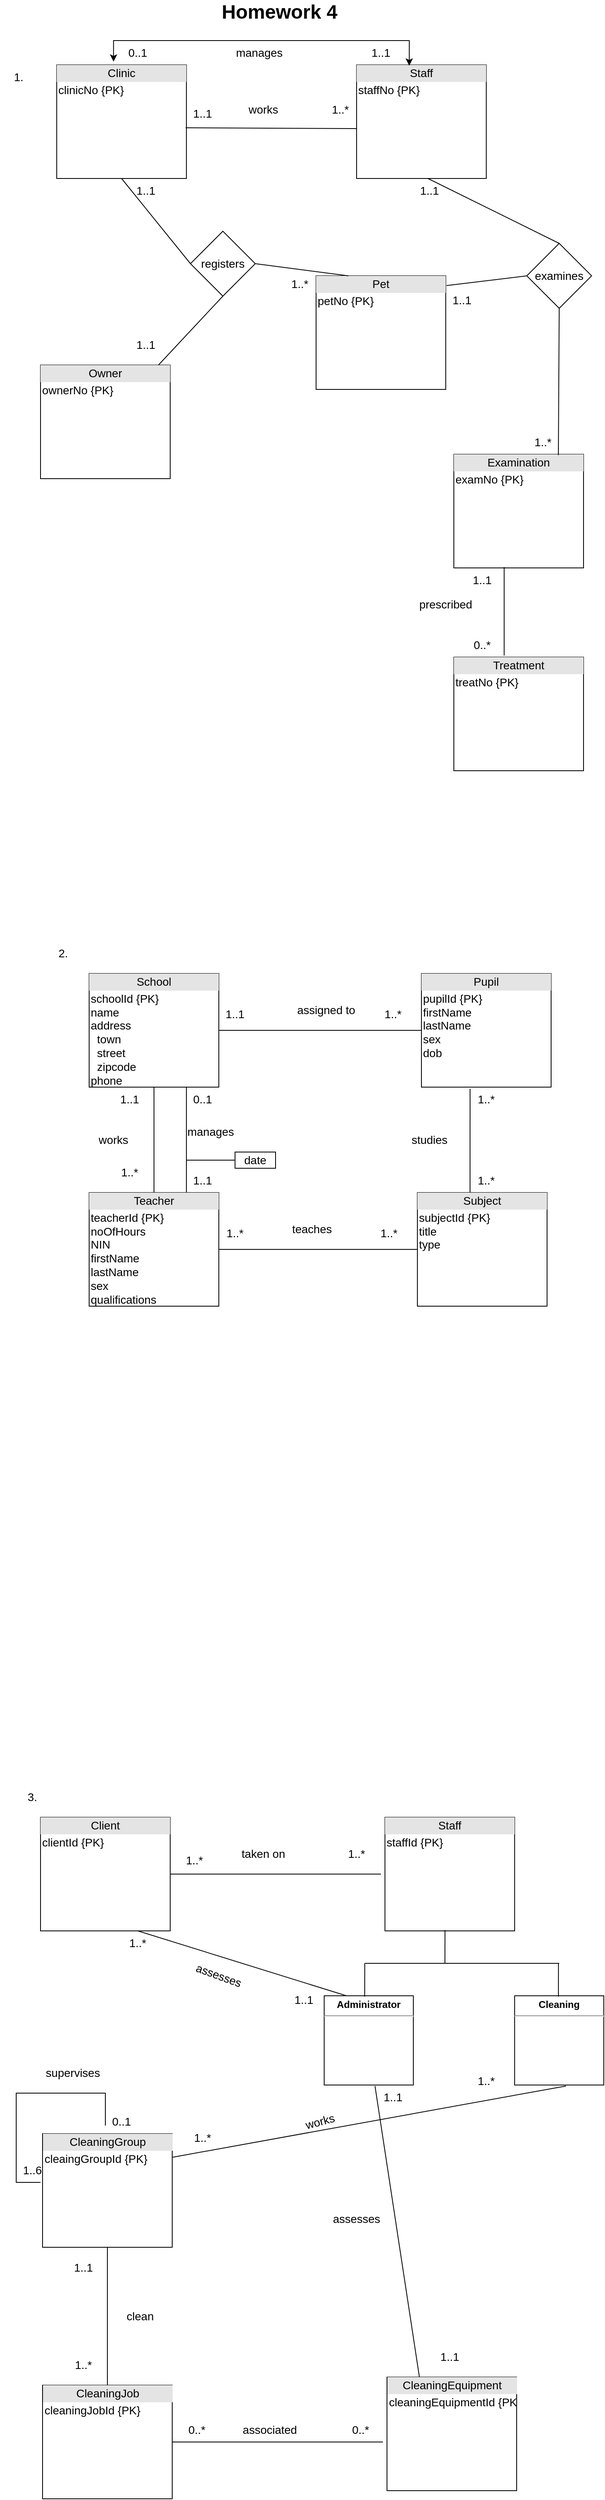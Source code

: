 <mxfile version="20.3.7" type="github">
  <diagram id="n6hOYPqbTRg_huXqoske" name="Page-1">
    <mxGraphModel dx="1080" dy="505" grid="1" gridSize="10" guides="1" tooltips="1" connect="1" arrows="1" fold="1" page="1" pageScale="1" pageWidth="850" pageHeight="1100" math="0" shadow="0">
      <root>
        <mxCell id="0" />
        <mxCell id="1" parent="0" />
        <mxCell id="2x-YNOdJNlLPmu8-nP3Z-1" value="&lt;span style=&quot;font-size: 24px;&quot;&gt;&lt;b&gt;Homework 4&lt;/b&gt;&lt;/span&gt;" style="text;html=1;strokeColor=none;fillColor=none;align=center;verticalAlign=middle;whiteSpace=wrap;rounded=0;" parent="1" vertex="1">
          <mxGeometry x="320" y="40" width="190" height="30" as="geometry" />
        </mxCell>
        <mxCell id="2x-YNOdJNlLPmu8-nP3Z-3" value="&lt;font style=&quot;font-size: 14px;&quot;&gt;1.&amp;nbsp;&lt;/font&gt;" style="text;html=1;strokeColor=none;fillColor=none;align=center;verticalAlign=middle;whiteSpace=wrap;rounded=0;fontSize=12;" parent="1" vertex="1">
          <mxGeometry x="70" y="120" width="50" height="30" as="geometry" />
        </mxCell>
        <mxCell id="2x-YNOdJNlLPmu8-nP3Z-4" value="&lt;div style=&quot;text-align: center; box-sizing: border-box; width: 100%; background: rgb(228, 228, 228); padding: 2px;&quot;&gt;Clinic&lt;/div&gt;&lt;table style=&quot;width:100%;font-size:1em;&quot; cellpadding=&quot;2&quot; cellspacing=&quot;0&quot;&gt;&lt;tbody&gt;&lt;tr&gt;&lt;td&gt;clinicNo {PK}&lt;br&gt;&lt;br&gt;&lt;/td&gt;&lt;td&gt;&lt;/td&gt;&lt;/tr&gt;&lt;/tbody&gt;&lt;/table&gt;" style="verticalAlign=top;align=left;overflow=fill;html=1;fontSize=14;" parent="1" vertex="1">
          <mxGeometry x="140" y="120" width="160" height="140" as="geometry" />
        </mxCell>
        <mxCell id="2x-YNOdJNlLPmu8-nP3Z-5" value="&lt;div style=&quot;text-align: center; box-sizing: border-box; width: 100%; background: rgb(228, 228, 228); padding: 2px;&quot;&gt;Staff&lt;/div&gt;&lt;table style=&quot;width:100%;font-size:1em;&quot; cellpadding=&quot;2&quot; cellspacing=&quot;0&quot;&gt;&lt;tbody&gt;&lt;tr&gt;&lt;td&gt;staffNo {PK}&lt;/td&gt;&lt;td&gt;&lt;/td&gt;&lt;/tr&gt;&lt;tr&gt;&lt;td&gt;&lt;br&gt;&lt;/td&gt;&lt;td&gt;&lt;/td&gt;&lt;/tr&gt;&lt;/tbody&gt;&lt;/table&gt;" style="verticalAlign=top;align=left;overflow=fill;html=1;fontSize=14;" parent="1" vertex="1">
          <mxGeometry x="510" y="120" width="160" height="140" as="geometry" />
        </mxCell>
        <mxCell id="2x-YNOdJNlLPmu8-nP3Z-6" value="" style="endArrow=none;html=1;rounded=0;fontSize=14;exitX=0.994;exitY=0.554;exitDx=0;exitDy=0;exitPerimeter=0;entryX=0;entryY=0.561;entryDx=0;entryDy=0;entryPerimeter=0;" parent="1" source="2x-YNOdJNlLPmu8-nP3Z-4" target="2x-YNOdJNlLPmu8-nP3Z-5" edge="1">
          <mxGeometry width="50" height="50" relative="1" as="geometry">
            <mxPoint x="430" y="260" as="sourcePoint" />
            <mxPoint x="480" y="210" as="targetPoint" />
          </mxGeometry>
        </mxCell>
        <mxCell id="2x-YNOdJNlLPmu8-nP3Z-7" value="1..*" style="text;html=1;strokeColor=none;fillColor=none;align=center;verticalAlign=middle;whiteSpace=wrap;rounded=0;fontSize=14;" parent="1" vertex="1">
          <mxGeometry x="460" y="160" width="60" height="30" as="geometry" />
        </mxCell>
        <mxCell id="2x-YNOdJNlLPmu8-nP3Z-8" value="works" style="text;html=1;strokeColor=none;fillColor=none;align=center;verticalAlign=middle;whiteSpace=wrap;rounded=0;fontSize=14;" parent="1" vertex="1">
          <mxGeometry x="365" y="160" width="60" height="30" as="geometry" />
        </mxCell>
        <mxCell id="2x-YNOdJNlLPmu8-nP3Z-9" value="" style="shape=image;html=1;verticalAlign=top;verticalLabelPosition=bottom;labelBackgroundColor=#ffffff;imageAspect=0;aspect=fixed;image=https://cdn4.iconfinder.com/data/icons/essential-app-2/16/play-music-triangle-media-128.png;fontSize=14;" parent="1" vertex="1">
          <mxGeometry x="415" y="165" width="20" height="20" as="geometry" />
        </mxCell>
        <mxCell id="2x-YNOdJNlLPmu8-nP3Z-10" value="1..1" style="text;html=1;strokeColor=none;fillColor=none;align=center;verticalAlign=middle;whiteSpace=wrap;rounded=0;fontSize=14;" parent="1" vertex="1">
          <mxGeometry x="290" y="165" width="60" height="30" as="geometry" />
        </mxCell>
        <mxCell id="2x-YNOdJNlLPmu8-nP3Z-11" value="&lt;div style=&quot;text-align: center; box-sizing: border-box; width: 100%; background: rgb(228, 228, 228); padding: 2px;&quot;&gt;Owner&lt;/div&gt;&lt;table style=&quot;width:100%;font-size:1em;&quot; cellpadding=&quot;2&quot; cellspacing=&quot;0&quot;&gt;&lt;tbody&gt;&lt;tr&gt;&lt;td&gt;ownerNo {PK}&lt;br&gt;&lt;br&gt;&lt;/td&gt;&lt;td&gt;&lt;/td&gt;&lt;/tr&gt;&lt;/tbody&gt;&lt;/table&gt;" style="verticalAlign=top;align=left;overflow=fill;html=1;fontSize=14;" parent="1" vertex="1">
          <mxGeometry x="120" y="490" width="160" height="140" as="geometry" />
        </mxCell>
        <mxCell id="2x-YNOdJNlLPmu8-nP3Z-12" value="" style="endArrow=none;html=1;rounded=0;fontSize=14;exitX=0;exitY=0.5;exitDx=0;exitDy=0;entryX=0.5;entryY=1;entryDx=0;entryDy=0;" parent="1" source="UZ8KRonEaBF6RXoaCSWt-2" target="2x-YNOdJNlLPmu8-nP3Z-4" edge="1">
          <mxGeometry width="50" height="50" relative="1" as="geometry">
            <mxPoint x="430" y="370" as="sourcePoint" />
            <mxPoint x="480" y="320" as="targetPoint" />
          </mxGeometry>
        </mxCell>
        <mxCell id="2x-YNOdJNlLPmu8-nP3Z-13" value="&lt;div style=&quot;text-align: center; box-sizing: border-box; width: 100%; background: rgb(228, 228, 228); padding: 2px;&quot;&gt;Pet&lt;/div&gt;&lt;table style=&quot;width:100%;font-size:1em;&quot; cellpadding=&quot;2&quot; cellspacing=&quot;0&quot;&gt;&lt;tbody&gt;&lt;tr&gt;&lt;td&gt;petNo {PK}&lt;br&gt;&lt;br&gt;&lt;/td&gt;&lt;td&gt;&lt;/td&gt;&lt;/tr&gt;&lt;/tbody&gt;&lt;/table&gt;" style="verticalAlign=top;align=left;overflow=fill;html=1;fontSize=14;" parent="1" vertex="1">
          <mxGeometry x="460" y="380" width="160" height="140" as="geometry" />
        </mxCell>
        <mxCell id="2x-YNOdJNlLPmu8-nP3Z-14" value="" style="endArrow=none;html=1;rounded=0;fontSize=14;exitX=0.5;exitY=1;exitDx=0;exitDy=0;" parent="1" target="2x-YNOdJNlLPmu8-nP3Z-11" edge="1" source="UZ8KRonEaBF6RXoaCSWt-2">
          <mxGeometry width="50" height="50" relative="1" as="geometry">
            <mxPoint x="460" y="450" as="sourcePoint" />
            <mxPoint x="480" y="550" as="targetPoint" />
          </mxGeometry>
        </mxCell>
        <mxCell id="2x-YNOdJNlLPmu8-nP3Z-15" value="1..*" style="text;html=1;strokeColor=none;fillColor=none;align=center;verticalAlign=middle;whiteSpace=wrap;rounded=0;fontSize=14;" parent="1" vertex="1">
          <mxGeometry x="410" y="375" width="60" height="30" as="geometry" />
        </mxCell>
        <mxCell id="2x-YNOdJNlLPmu8-nP3Z-21" value="" style="endArrow=classic;startArrow=classic;html=1;rounded=0;fontSize=14;edgeStyle=orthogonalEdgeStyle;entryX=0.406;entryY=0.007;entryDx=0;entryDy=0;entryPerimeter=0;exitX=0.438;exitY=-0.029;exitDx=0;exitDy=0;exitPerimeter=0;" parent="1" source="2x-YNOdJNlLPmu8-nP3Z-4" target="2x-YNOdJNlLPmu8-nP3Z-5" edge="1">
          <mxGeometry width="50" height="50" relative="1" as="geometry">
            <mxPoint x="210" y="110" as="sourcePoint" />
            <mxPoint x="560" y="80" as="targetPoint" />
            <Array as="points">
              <mxPoint x="210" y="90" />
              <mxPoint x="575" y="90" />
            </Array>
          </mxGeometry>
        </mxCell>
        <mxCell id="2x-YNOdJNlLPmu8-nP3Z-23" value="manages" style="text;html=1;strokeColor=none;fillColor=none;align=center;verticalAlign=middle;whiteSpace=wrap;rounded=0;fontSize=14;" parent="1" vertex="1">
          <mxGeometry x="360" y="90" width="60" height="30" as="geometry" />
        </mxCell>
        <mxCell id="2x-YNOdJNlLPmu8-nP3Z-24" value="0..1" style="text;html=1;strokeColor=none;fillColor=none;align=center;verticalAlign=middle;whiteSpace=wrap;rounded=0;fontSize=14;" parent="1" vertex="1">
          <mxGeometry x="210" y="90" width="60" height="30" as="geometry" />
        </mxCell>
        <mxCell id="2x-YNOdJNlLPmu8-nP3Z-25" value="1..1" style="text;html=1;strokeColor=none;fillColor=none;align=center;verticalAlign=middle;whiteSpace=wrap;rounded=0;fontSize=14;" parent="1" vertex="1">
          <mxGeometry x="510" y="90" width="60" height="30" as="geometry" />
        </mxCell>
        <mxCell id="2x-YNOdJNlLPmu8-nP3Z-28" value="1..1" style="text;html=1;strokeColor=none;fillColor=none;align=center;verticalAlign=middle;whiteSpace=wrap;rounded=0;fontSize=14;" parent="1" vertex="1">
          <mxGeometry x="220" y="260" width="60" height="30" as="geometry" />
        </mxCell>
        <mxCell id="2x-YNOdJNlLPmu8-nP3Z-30" value="" style="endArrow=none;html=1;rounded=0;fontSize=14;exitX=0.25;exitY=0;exitDx=0;exitDy=0;entryX=1;entryY=0.5;entryDx=0;entryDy=0;" parent="1" source="2x-YNOdJNlLPmu8-nP3Z-13" target="UZ8KRonEaBF6RXoaCSWt-2" edge="1">
          <mxGeometry width="50" height="50" relative="1" as="geometry">
            <mxPoint x="490" y="370" as="sourcePoint" />
            <mxPoint x="490" y="300" as="targetPoint" />
          </mxGeometry>
        </mxCell>
        <mxCell id="2x-YNOdJNlLPmu8-nP3Z-32" value="1..1" style="text;html=1;strokeColor=none;fillColor=none;align=center;verticalAlign=middle;whiteSpace=wrap;rounded=0;fontSize=14;rotation=0;" parent="1" vertex="1">
          <mxGeometry x="220" y="450" width="60" height="30" as="geometry" />
        </mxCell>
        <mxCell id="2x-YNOdJNlLPmu8-nP3Z-34" value="&lt;div style=&quot;text-align: center; box-sizing: border-box; width: 100%; background: rgb(228, 228, 228); padding: 2px;&quot;&gt;Examination&lt;/div&gt;&lt;table style=&quot;width:100%;font-size:1em;&quot; cellpadding=&quot;2&quot; cellspacing=&quot;0&quot;&gt;&lt;tbody&gt;&lt;tr&gt;&lt;td&gt;examNo {PK}&lt;br&gt;&lt;br&gt;&lt;/td&gt;&lt;td&gt;&lt;/td&gt;&lt;/tr&gt;&lt;/tbody&gt;&lt;/table&gt;" style="verticalAlign=top;align=left;overflow=fill;html=1;fontSize=14;" parent="1" vertex="1">
          <mxGeometry x="630" y="600" width="160" height="140" as="geometry" />
        </mxCell>
        <mxCell id="2x-YNOdJNlLPmu8-nP3Z-35" value="" style="endArrow=none;html=1;rounded=0;fontSize=14;entryX=0.5;entryY=1;entryDx=0;entryDy=0;exitX=0.806;exitY=0.007;exitDx=0;exitDy=0;exitPerimeter=0;" parent="1" target="UZ8KRonEaBF6RXoaCSWt-4" edge="1" source="2x-YNOdJNlLPmu8-nP3Z-34">
          <mxGeometry width="50" height="50" relative="1" as="geometry">
            <mxPoint x="518" y="620" as="sourcePoint" />
            <mxPoint x="490" y="500" as="targetPoint" />
          </mxGeometry>
        </mxCell>
        <mxCell id="2x-YNOdJNlLPmu8-nP3Z-38" value="1..*" style="text;html=1;strokeColor=none;fillColor=none;align=center;verticalAlign=middle;whiteSpace=wrap;rounded=0;fontSize=14;" parent="1" vertex="1">
          <mxGeometry x="710" y="570" width="60" height="30" as="geometry" />
        </mxCell>
        <mxCell id="2x-YNOdJNlLPmu8-nP3Z-39" value="1..1" style="text;html=1;strokeColor=none;fillColor=none;align=center;verticalAlign=middle;whiteSpace=wrap;rounded=0;fontSize=14;" parent="1" vertex="1">
          <mxGeometry x="610" y="395" width="60" height="30" as="geometry" />
        </mxCell>
        <mxCell id="2x-YNOdJNlLPmu8-nP3Z-44" value="1..1" style="text;html=1;strokeColor=none;fillColor=none;align=center;verticalAlign=middle;whiteSpace=wrap;rounded=0;fontSize=14;" parent="1" vertex="1">
          <mxGeometry x="570" y="260" width="60" height="30" as="geometry" />
        </mxCell>
        <mxCell id="2x-YNOdJNlLPmu8-nP3Z-45" value="&lt;div style=&quot;text-align: center; box-sizing: border-box; width: 100%; background: rgb(228, 228, 228); padding: 2px;&quot;&gt;Treatment&lt;/div&gt;&lt;table style=&quot;width:100%;font-size:1em;&quot; cellpadding=&quot;2&quot; cellspacing=&quot;0&quot;&gt;&lt;tbody&gt;&lt;tr&gt;&lt;td&gt;treatNo {PK}&lt;br&gt;&lt;br&gt;&lt;/td&gt;&lt;td&gt;&lt;/td&gt;&lt;/tr&gt;&lt;/tbody&gt;&lt;/table&gt;" style="verticalAlign=top;align=left;overflow=fill;html=1;fontSize=14;" parent="1" vertex="1">
          <mxGeometry x="630" y="850" width="160" height="140" as="geometry" />
        </mxCell>
        <mxCell id="2x-YNOdJNlLPmu8-nP3Z-46" value="" style="endArrow=none;html=1;rounded=0;fontSize=14;entryX=0.388;entryY=0.993;entryDx=0;entryDy=0;entryPerimeter=0;exitX=0.388;exitY=-0.014;exitDx=0;exitDy=0;exitPerimeter=0;" parent="1" source="2x-YNOdJNlLPmu8-nP3Z-45" target="2x-YNOdJNlLPmu8-nP3Z-34" edge="1">
          <mxGeometry width="50" height="50" relative="1" as="geometry">
            <mxPoint x="522" y="840" as="sourcePoint" />
            <mxPoint x="490" y="790" as="targetPoint" />
          </mxGeometry>
        </mxCell>
        <mxCell id="2x-YNOdJNlLPmu8-nP3Z-47" value="prescribed" style="text;html=1;strokeColor=none;fillColor=none;align=center;verticalAlign=middle;whiteSpace=wrap;rounded=0;fontSize=14;" parent="1" vertex="1">
          <mxGeometry x="590" y="770" width="60" height="30" as="geometry" />
        </mxCell>
        <mxCell id="2x-YNOdJNlLPmu8-nP3Z-48" value="" style="shape=image;html=1;verticalAlign=top;verticalLabelPosition=bottom;labelBackgroundColor=#ffffff;imageAspect=0;aspect=fixed;image=https://cdn1.iconfinder.com/data/icons/ionicons-fill-vol-2/512/triangle-128.png;fontSize=14;rotation=-180;" parent="1" vertex="1">
          <mxGeometry x="610" y="800" width="20" height="20" as="geometry" />
        </mxCell>
        <mxCell id="2x-YNOdJNlLPmu8-nP3Z-49" value="0..*" style="text;html=1;strokeColor=none;fillColor=none;align=center;verticalAlign=middle;whiteSpace=wrap;rounded=0;fontSize=14;" parent="1" vertex="1">
          <mxGeometry x="635" y="820" width="60" height="30" as="geometry" />
        </mxCell>
        <mxCell id="2x-YNOdJNlLPmu8-nP3Z-50" value="1..1" style="text;html=1;strokeColor=none;fillColor=none;align=center;verticalAlign=middle;whiteSpace=wrap;rounded=0;fontSize=14;" parent="1" vertex="1">
          <mxGeometry x="635" y="740" width="60" height="30" as="geometry" />
        </mxCell>
        <mxCell id="2x-YNOdJNlLPmu8-nP3Z-51" value="2.&amp;nbsp;" style="text;html=1;strokeColor=none;fillColor=none;align=center;verticalAlign=middle;whiteSpace=wrap;rounded=0;fontSize=14;" parent="1" vertex="1">
          <mxGeometry x="120" y="1200" width="60" height="30" as="geometry" />
        </mxCell>
        <mxCell id="2x-YNOdJNlLPmu8-nP3Z-52" value="&lt;div style=&quot;text-align: center; box-sizing: border-box; width: 100%; background: rgb(228, 228, 228); padding: 2px;&quot;&gt;School&lt;/div&gt;&lt;table style=&quot;width:100%;font-size:1em;&quot; cellpadding=&quot;2&quot; cellspacing=&quot;0&quot;&gt;&lt;tbody&gt;&lt;tr&gt;&lt;td&gt;schoolId {PK}&lt;br&gt;name&lt;br&gt;address&lt;br&gt;&lt;span style=&quot;white-space: pre;&quot;&gt; &lt;span style=&quot;white-space: pre;&quot;&gt;	&lt;/span&gt;&lt;/span&gt;town&lt;br&gt;&lt;span style=&quot;white-space: pre;&quot;&gt; &lt;span style=&quot;white-space: pre;&quot;&gt;	&lt;/span&gt;&lt;/span&gt;street&lt;br&gt;&lt;span style=&quot;white-space: pre;&quot;&gt; &lt;span style=&quot;white-space: pre;&quot;&gt;	&lt;/span&gt;&lt;/span&gt;zipcode&lt;br&gt;phone&lt;br&gt;&lt;br&gt;&lt;/td&gt;&lt;td&gt;&lt;/td&gt;&lt;/tr&gt;&lt;/tbody&gt;&lt;/table&gt;" style="verticalAlign=top;align=left;overflow=fill;html=1;fontSize=14;" parent="1" vertex="1">
          <mxGeometry x="180" y="1240" width="160" height="140" as="geometry" />
        </mxCell>
        <mxCell id="2x-YNOdJNlLPmu8-nP3Z-53" value="&lt;div style=&quot;text-align: center; box-sizing: border-box; width: 100%; background: rgb(228, 228, 228); padding: 2px;&quot;&gt;Pupil&lt;/div&gt;&lt;table style=&quot;width:100%;font-size:1em;&quot; cellpadding=&quot;2&quot; cellspacing=&quot;0&quot;&gt;&lt;tbody&gt;&lt;tr&gt;&lt;td&gt;pupilId {PK}&lt;br&gt;firstName&lt;br&gt;lastName&lt;br&gt;sex&lt;br&gt;dob&lt;br&gt;&lt;br&gt;&lt;/td&gt;&lt;td&gt;&lt;/td&gt;&lt;/tr&gt;&lt;/tbody&gt;&lt;/table&gt;" style="verticalAlign=top;align=left;overflow=fill;html=1;fontSize=14;" parent="1" vertex="1">
          <mxGeometry x="590" y="1240" width="160" height="140" as="geometry" />
        </mxCell>
        <mxCell id="2x-YNOdJNlLPmu8-nP3Z-54" value="" style="endArrow=none;html=1;rounded=0;fontSize=14;exitX=1;exitY=0.5;exitDx=0;exitDy=0;entryX=0;entryY=0.5;entryDx=0;entryDy=0;" parent="1" source="2x-YNOdJNlLPmu8-nP3Z-52" target="2x-YNOdJNlLPmu8-nP3Z-53" edge="1">
          <mxGeometry width="50" height="50" relative="1" as="geometry">
            <mxPoint x="480" y="1300" as="sourcePoint" />
            <mxPoint x="530" y="1250" as="targetPoint" />
          </mxGeometry>
        </mxCell>
        <mxCell id="2x-YNOdJNlLPmu8-nP3Z-55" value="assigned to" style="text;html=1;strokeColor=none;fillColor=none;align=center;verticalAlign=middle;whiteSpace=wrap;rounded=0;fontSize=14;" parent="1" vertex="1">
          <mxGeometry x="435" y="1270" width="75" height="30" as="geometry" />
        </mxCell>
        <mxCell id="2x-YNOdJNlLPmu8-nP3Z-56" value="" style="shape=image;html=1;verticalAlign=top;verticalLabelPosition=bottom;labelBackgroundColor=#ffffff;imageAspect=0;aspect=fixed;image=https://cdn1.iconfinder.com/data/icons/ionicons-fill-vol-2/512/triangle-128.png;fontSize=14;rotation=-90;" parent="1" vertex="1">
          <mxGeometry x="415" y="1275" width="20" height="20" as="geometry" />
        </mxCell>
        <mxCell id="2x-YNOdJNlLPmu8-nP3Z-57" value="1..1" style="text;html=1;strokeColor=none;fillColor=none;align=center;verticalAlign=middle;whiteSpace=wrap;rounded=0;fontSize=14;" parent="1" vertex="1">
          <mxGeometry x="330" y="1275" width="60" height="30" as="geometry" />
        </mxCell>
        <mxCell id="2x-YNOdJNlLPmu8-nP3Z-58" value="1..*" style="text;html=1;strokeColor=none;fillColor=none;align=center;verticalAlign=middle;whiteSpace=wrap;rounded=0;fontSize=14;" parent="1" vertex="1">
          <mxGeometry x="525" y="1275" width="60" height="30" as="geometry" />
        </mxCell>
        <mxCell id="2x-YNOdJNlLPmu8-nP3Z-59" value="&lt;div style=&quot;text-align: center; box-sizing: border-box; width: 100%; background: rgb(228, 228, 228); padding: 2px;&quot;&gt;Teacher&lt;/div&gt;&lt;table style=&quot;width:100%;font-size:1em;&quot; cellpadding=&quot;2&quot; cellspacing=&quot;0&quot;&gt;&lt;tbody&gt;&lt;tr&gt;&lt;td&gt;teacherId {PK}&lt;br&gt;noOfHours&lt;br&gt;NIN&lt;br&gt;firstName&lt;br&gt;lastName&lt;br&gt;sex&lt;br&gt;qualifications&lt;/td&gt;&lt;td&gt;&lt;/td&gt;&lt;/tr&gt;&lt;/tbody&gt;&lt;/table&gt;" style="verticalAlign=top;align=left;overflow=fill;html=1;fontSize=14;" parent="1" vertex="1">
          <mxGeometry x="180" y="1510" width="160" height="140" as="geometry" />
        </mxCell>
        <mxCell id="2x-YNOdJNlLPmu8-nP3Z-60" value="" style="endArrow=none;html=1;rounded=0;fontSize=14;exitX=0.5;exitY=0;exitDx=0;exitDy=0;entryX=0.5;entryY=1;entryDx=0;entryDy=0;" parent="1" source="2x-YNOdJNlLPmu8-nP3Z-59" target="2x-YNOdJNlLPmu8-nP3Z-52" edge="1">
          <mxGeometry width="50" height="50" relative="1" as="geometry">
            <mxPoint x="480" y="1520" as="sourcePoint" />
            <mxPoint x="530" y="1470" as="targetPoint" />
          </mxGeometry>
        </mxCell>
        <mxCell id="2x-YNOdJNlLPmu8-nP3Z-61" value="works" style="text;html=1;strokeColor=none;fillColor=none;align=center;verticalAlign=middle;whiteSpace=wrap;rounded=0;fontSize=14;" parent="1" vertex="1">
          <mxGeometry x="180" y="1430" width="60" height="30" as="geometry" />
        </mxCell>
        <mxCell id="2x-YNOdJNlLPmu8-nP3Z-62" value="" style="shape=image;html=1;verticalAlign=top;verticalLabelPosition=bottom;labelBackgroundColor=#ffffff;imageAspect=0;aspect=fixed;image=https://cdn1.iconfinder.com/data/icons/ionicons-fill-vol-2/512/triangle-128.png;fontSize=14;rotation=0;" parent="1" vertex="1">
          <mxGeometry x="200" y="1420" width="20" height="20" as="geometry" />
        </mxCell>
        <mxCell id="2x-YNOdJNlLPmu8-nP3Z-63" value="1..1" style="text;html=1;strokeColor=none;fillColor=none;align=center;verticalAlign=middle;whiteSpace=wrap;rounded=0;fontSize=14;" parent="1" vertex="1">
          <mxGeometry x="200" y="1380" width="60" height="30" as="geometry" />
        </mxCell>
        <mxCell id="2x-YNOdJNlLPmu8-nP3Z-64" value="&lt;div style=&quot;text-align: center; box-sizing: border-box; width: 100%; background: rgb(228, 228, 228); padding: 2px;&quot;&gt;Subject&lt;/div&gt;&lt;table style=&quot;width:100%;font-size:1em;&quot; cellpadding=&quot;2&quot; cellspacing=&quot;0&quot;&gt;&lt;tbody&gt;&lt;tr&gt;&lt;td&gt;subjectId {PK}&lt;br&gt;title&lt;br&gt;type&lt;/td&gt;&lt;td&gt;&lt;/td&gt;&lt;/tr&gt;&lt;/tbody&gt;&lt;/table&gt;" style="verticalAlign=top;align=left;overflow=fill;html=1;fontSize=14;" parent="1" vertex="1">
          <mxGeometry x="585" y="1510" width="160" height="140" as="geometry" />
        </mxCell>
        <mxCell id="2x-YNOdJNlLPmu8-nP3Z-65" value="" style="endArrow=none;html=1;rounded=0;fontSize=14;exitX=1;exitY=0.5;exitDx=0;exitDy=0;entryX=0;entryY=0.5;entryDx=0;entryDy=0;" parent="1" source="2x-YNOdJNlLPmu8-nP3Z-59" target="2x-YNOdJNlLPmu8-nP3Z-64" edge="1">
          <mxGeometry width="50" height="50" relative="1" as="geometry">
            <mxPoint x="480" y="1540" as="sourcePoint" />
            <mxPoint x="530" y="1490" as="targetPoint" />
          </mxGeometry>
        </mxCell>
        <mxCell id="2x-YNOdJNlLPmu8-nP3Z-66" value="teaches" style="text;html=1;strokeColor=none;fillColor=none;align=center;verticalAlign=middle;whiteSpace=wrap;rounded=0;fontSize=14;" parent="1" vertex="1">
          <mxGeometry x="425" y="1540" width="60" height="30" as="geometry" />
        </mxCell>
        <mxCell id="2x-YNOdJNlLPmu8-nP3Z-67" value="" style="shape=image;html=1;verticalAlign=top;verticalLabelPosition=bottom;labelBackgroundColor=#ffffff;imageAspect=0;aspect=fixed;image=https://cdn1.iconfinder.com/data/icons/ionicons-fill-vol-2/512/triangle-128.png;fontSize=14;rotation=90;" parent="1" vertex="1">
          <mxGeometry x="485" y="1545" width="20" height="20" as="geometry" />
        </mxCell>
        <mxCell id="2x-YNOdJNlLPmu8-nP3Z-68" value="1..*" style="text;html=1;strokeColor=none;fillColor=none;align=center;verticalAlign=middle;whiteSpace=wrap;rounded=0;fontSize=14;" parent="1" vertex="1">
          <mxGeometry x="520" y="1545" width="60" height="30" as="geometry" />
        </mxCell>
        <mxCell id="2x-YNOdJNlLPmu8-nP3Z-69" value="1..*" style="text;html=1;strokeColor=none;fillColor=none;align=center;verticalAlign=middle;whiteSpace=wrap;rounded=0;fontSize=14;" parent="1" vertex="1">
          <mxGeometry x="330" y="1545" width="60" height="30" as="geometry" />
        </mxCell>
        <mxCell id="2x-YNOdJNlLPmu8-nP3Z-70" value="" style="endArrow=none;html=1;rounded=0;fontSize=14;entryX=0.375;entryY=1.014;entryDx=0;entryDy=0;entryPerimeter=0;exitX=0.406;exitY=0;exitDx=0;exitDy=0;exitPerimeter=0;" parent="1" source="2x-YNOdJNlLPmu8-nP3Z-64" target="2x-YNOdJNlLPmu8-nP3Z-53" edge="1">
          <mxGeometry width="50" height="50" relative="1" as="geometry">
            <mxPoint x="480" y="1510" as="sourcePoint" />
            <mxPoint x="530" y="1460" as="targetPoint" />
          </mxGeometry>
        </mxCell>
        <mxCell id="2x-YNOdJNlLPmu8-nP3Z-71" value="studies" style="text;html=1;strokeColor=none;fillColor=none;align=center;verticalAlign=middle;whiteSpace=wrap;rounded=0;fontSize=14;" parent="1" vertex="1">
          <mxGeometry x="570" y="1430" width="60" height="30" as="geometry" />
        </mxCell>
        <mxCell id="2x-YNOdJNlLPmu8-nP3Z-72" value="" style="shape=image;html=1;verticalAlign=top;verticalLabelPosition=bottom;labelBackgroundColor=#ffffff;imageAspect=0;aspect=fixed;image=https://cdn1.iconfinder.com/data/icons/ionicons-fill-vol-2/512/triangle-128.png;fontSize=14;rotation=-180;" parent="1" vertex="1">
          <mxGeometry x="590" y="1460" width="20" height="20" as="geometry" />
        </mxCell>
        <mxCell id="2x-YNOdJNlLPmu8-nP3Z-73" value="1..*" style="text;html=1;strokeColor=none;fillColor=none;align=center;verticalAlign=middle;whiteSpace=wrap;rounded=0;fontSize=14;" parent="1" vertex="1">
          <mxGeometry x="640" y="1480" width="60" height="30" as="geometry" />
        </mxCell>
        <mxCell id="2x-YNOdJNlLPmu8-nP3Z-74" value="1..*" style="text;html=1;strokeColor=none;fillColor=none;align=center;verticalAlign=middle;whiteSpace=wrap;rounded=0;fontSize=14;" parent="1" vertex="1">
          <mxGeometry x="640" y="1380" width="60" height="30" as="geometry" />
        </mxCell>
        <mxCell id="2x-YNOdJNlLPmu8-nP3Z-75" value="" style="endArrow=none;html=1;rounded=0;fontSize=14;exitX=0.75;exitY=0;exitDx=0;exitDy=0;entryX=0.75;entryY=1;entryDx=0;entryDy=0;" parent="1" source="2x-YNOdJNlLPmu8-nP3Z-59" target="2x-YNOdJNlLPmu8-nP3Z-52" edge="1">
          <mxGeometry width="50" height="50" relative="1" as="geometry">
            <mxPoint x="480" y="1470" as="sourcePoint" />
            <mxPoint x="530" y="1420" as="targetPoint" />
          </mxGeometry>
        </mxCell>
        <mxCell id="2x-YNOdJNlLPmu8-nP3Z-76" value="manages" style="text;html=1;strokeColor=none;fillColor=none;align=center;verticalAlign=middle;whiteSpace=wrap;rounded=0;fontSize=14;" parent="1" vertex="1">
          <mxGeometry x="300" y="1420" width="60" height="30" as="geometry" />
        </mxCell>
        <mxCell id="2x-YNOdJNlLPmu8-nP3Z-77" value="1..1" style="text;html=1;strokeColor=none;fillColor=none;align=center;verticalAlign=middle;whiteSpace=wrap;rounded=0;fontSize=14;" parent="1" vertex="1">
          <mxGeometry x="290" y="1480" width="60" height="30" as="geometry" />
        </mxCell>
        <mxCell id="2x-YNOdJNlLPmu8-nP3Z-78" value="" style="shape=image;html=1;verticalAlign=top;verticalLabelPosition=bottom;labelBackgroundColor=#ffffff;imageAspect=0;aspect=fixed;image=https://cdn1.iconfinder.com/data/icons/ionicons-fill-vol-2/512/triangle-128.png;fontSize=14;rotation=-180;" parent="1" vertex="1">
          <mxGeometry x="310" y="1440" width="20" height="20" as="geometry" />
        </mxCell>
        <mxCell id="2x-YNOdJNlLPmu8-nP3Z-79" value="0..1" style="text;html=1;strokeColor=none;fillColor=none;align=center;verticalAlign=middle;whiteSpace=wrap;rounded=0;fontSize=14;" parent="1" vertex="1">
          <mxGeometry x="290" y="1380" width="60" height="30" as="geometry" />
        </mxCell>
        <mxCell id="2x-YNOdJNlLPmu8-nP3Z-81" value="" style="endArrow=none;html=1;rounded=0;fontSize=14;" parent="1" edge="1">
          <mxGeometry width="50" height="50" relative="1" as="geometry">
            <mxPoint x="300" y="1470" as="sourcePoint" />
            <mxPoint x="360" y="1470" as="targetPoint" />
          </mxGeometry>
        </mxCell>
        <mxCell id="2x-YNOdJNlLPmu8-nP3Z-83" value="date" style="rounded=0;whiteSpace=wrap;html=1;fontSize=14;" parent="1" vertex="1">
          <mxGeometry x="360" y="1460" width="50" height="20" as="geometry" />
        </mxCell>
        <mxCell id="UZ8KRonEaBF6RXoaCSWt-1" value="3." style="text;html=1;strokeColor=none;fillColor=none;align=center;verticalAlign=middle;whiteSpace=wrap;rounded=0;fontSize=14;" vertex="1" parent="1">
          <mxGeometry x="80" y="2240" width="60" height="30" as="geometry" />
        </mxCell>
        <mxCell id="UZ8KRonEaBF6RXoaCSWt-2" value="" style="rhombus;whiteSpace=wrap;html=1;fontSize=14;" vertex="1" parent="1">
          <mxGeometry x="305" y="325" width="80" height="80" as="geometry" />
        </mxCell>
        <mxCell id="UZ8KRonEaBF6RXoaCSWt-3" value="registers" style="text;html=1;strokeColor=none;fillColor=none;align=center;verticalAlign=middle;whiteSpace=wrap;rounded=0;fontSize=14;" vertex="1" parent="1">
          <mxGeometry x="315" y="350" width="60" height="30" as="geometry" />
        </mxCell>
        <mxCell id="UZ8KRonEaBF6RXoaCSWt-4" value="" style="rhombus;whiteSpace=wrap;html=1;fontSize=14;" vertex="1" parent="1">
          <mxGeometry x="720" y="340" width="80" height="80" as="geometry" />
        </mxCell>
        <mxCell id="UZ8KRonEaBF6RXoaCSWt-5" value="" style="endArrow=none;html=1;rounded=0;fontSize=14;entryX=0.55;entryY=1;entryDx=0;entryDy=0;entryPerimeter=0;exitX=0.5;exitY=0;exitDx=0;exitDy=0;" edge="1" parent="1" source="UZ8KRonEaBF6RXoaCSWt-4" target="2x-YNOdJNlLPmu8-nP3Z-5">
          <mxGeometry width="50" height="50" relative="1" as="geometry">
            <mxPoint x="390" y="350" as="sourcePoint" />
            <mxPoint x="440" y="300" as="targetPoint" />
          </mxGeometry>
        </mxCell>
        <mxCell id="UZ8KRonEaBF6RXoaCSWt-6" value="" style="endArrow=none;html=1;rounded=0;fontSize=14;exitX=1.006;exitY=0.086;exitDx=0;exitDy=0;exitPerimeter=0;entryX=0;entryY=0.5;entryDx=0;entryDy=0;" edge="1" parent="1" source="2x-YNOdJNlLPmu8-nP3Z-13" target="UZ8KRonEaBF6RXoaCSWt-4">
          <mxGeometry width="50" height="50" relative="1" as="geometry">
            <mxPoint x="630" y="375" as="sourcePoint" />
            <mxPoint x="680" y="325" as="targetPoint" />
          </mxGeometry>
        </mxCell>
        <mxCell id="UZ8KRonEaBF6RXoaCSWt-8" value="examines" style="text;html=1;strokeColor=none;fillColor=none;align=center;verticalAlign=middle;whiteSpace=wrap;rounded=0;fontSize=14;" vertex="1" parent="1">
          <mxGeometry x="730" y="365" width="60" height="30" as="geometry" />
        </mxCell>
        <mxCell id="UZ8KRonEaBF6RXoaCSWt-9" value="&lt;div style=&quot;text-align: center; box-sizing: border-box; width: 100%; background: rgb(228, 228, 228); padding: 2px;&quot;&gt;Client&lt;/div&gt;&lt;table style=&quot;width:100%;font-size:1em;&quot; cellpadding=&quot;2&quot; cellspacing=&quot;0&quot;&gt;&lt;tbody&gt;&lt;tr&gt;&lt;td&gt;clientId {PK}&lt;br&gt;&lt;/td&gt;&lt;td&gt;&lt;/td&gt;&lt;/tr&gt;&lt;/tbody&gt;&lt;/table&gt;" style="verticalAlign=top;align=left;overflow=fill;html=1;fontSize=14;" vertex="1" parent="1">
          <mxGeometry x="120" y="2280" width="160" height="140" as="geometry" />
        </mxCell>
        <mxCell id="UZ8KRonEaBF6RXoaCSWt-10" value="&lt;div style=&quot;text-align: center; box-sizing: border-box; width: 100%; background: rgb(228, 228, 228); padding: 2px;&quot;&gt;Staff&lt;/div&gt;&lt;table style=&quot;width:100%;font-size:1em;&quot; cellpadding=&quot;2&quot; cellspacing=&quot;0&quot;&gt;&lt;tbody&gt;&lt;tr&gt;&lt;td&gt;staffId {PK}&lt;br&gt;&lt;/td&gt;&lt;td&gt;&lt;/td&gt;&lt;/tr&gt;&lt;/tbody&gt;&lt;/table&gt;" style="verticalAlign=top;align=left;overflow=fill;html=1;fontSize=14;" vertex="1" parent="1">
          <mxGeometry x="545" y="2280" width="160" height="140" as="geometry" />
        </mxCell>
        <mxCell id="UZ8KRonEaBF6RXoaCSWt-11" value="1..*" style="text;html=1;strokeColor=none;fillColor=none;align=center;verticalAlign=middle;whiteSpace=wrap;rounded=0;fontSize=14;" vertex="1" parent="1">
          <mxGeometry x="200" y="1470" width="60" height="30" as="geometry" />
        </mxCell>
        <mxCell id="UZ8KRonEaBF6RXoaCSWt-12" value="&lt;div style=&quot;text-align: center; box-sizing: border-box; width: 100%; background: rgb(228, 228, 228); padding: 2px;&quot;&gt;CleaningJob&lt;/div&gt;&lt;table style=&quot;width:100%;font-size:1em;&quot; cellpadding=&quot;2&quot; cellspacing=&quot;0&quot;&gt;&lt;tbody&gt;&lt;tr&gt;&lt;td&gt;cleaningJobId {PK}&lt;br&gt;&lt;/td&gt;&lt;td&gt;&lt;/td&gt;&lt;/tr&gt;&lt;/tbody&gt;&lt;/table&gt;" style="verticalAlign=top;align=left;overflow=fill;html=1;fontSize=14;" vertex="1" parent="1">
          <mxGeometry x="122.5" y="2980" width="160" height="140" as="geometry" />
        </mxCell>
        <mxCell id="UZ8KRonEaBF6RXoaCSWt-13" value="&lt;div style=&quot;text-align: center; box-sizing: border-box; width: 100%; background: rgb(228, 228, 228); padding: 2px;&quot;&gt;CleaningEquipment&lt;/div&gt;&lt;table style=&quot;width:100%;font-size:1em;&quot; cellpadding=&quot;2&quot; cellspacing=&quot;0&quot;&gt;&lt;tbody&gt;&lt;tr&gt;&lt;td&gt;cleaningEquipmentId {PK}&lt;br&gt;&lt;/td&gt;&lt;td&gt;&lt;/td&gt;&lt;/tr&gt;&lt;/tbody&gt;&lt;/table&gt;" style="verticalAlign=top;align=left;overflow=fill;html=1;fontSize=14;" vertex="1" parent="1">
          <mxGeometry x="547.5" y="2970" width="160" height="140" as="geometry" />
        </mxCell>
        <mxCell id="UZ8KRonEaBF6RXoaCSWt-14" value="" style="endArrow=none;html=1;rounded=0;fontSize=14;exitX=1;exitY=0.5;exitDx=0;exitDy=0;" edge="1" parent="1" source="UZ8KRonEaBF6RXoaCSWt-12">
          <mxGeometry width="50" height="50" relative="1" as="geometry">
            <mxPoint x="482.5" y="2930" as="sourcePoint" />
            <mxPoint x="542.5" y="3050" as="targetPoint" />
          </mxGeometry>
        </mxCell>
        <mxCell id="UZ8KRonEaBF6RXoaCSWt-15" value="associated" style="text;html=1;strokeColor=none;fillColor=none;align=center;verticalAlign=middle;whiteSpace=wrap;rounded=0;fontSize=14;" vertex="1" parent="1">
          <mxGeometry x="372.5" y="3020" width="60" height="30" as="geometry" />
        </mxCell>
        <mxCell id="UZ8KRonEaBF6RXoaCSWt-16" value="0..*" style="text;html=1;strokeColor=none;fillColor=none;align=center;verticalAlign=middle;whiteSpace=wrap;rounded=0;fontSize=14;" vertex="1" parent="1">
          <mxGeometry x="282.5" y="3020" width="60" height="30" as="geometry" />
        </mxCell>
        <mxCell id="UZ8KRonEaBF6RXoaCSWt-17" value="0..*" style="text;html=1;strokeColor=none;fillColor=none;align=center;verticalAlign=middle;whiteSpace=wrap;rounded=0;fontSize=14;" vertex="1" parent="1">
          <mxGeometry x="485" y="3020" width="60" height="30" as="geometry" />
        </mxCell>
        <mxCell id="UZ8KRonEaBF6RXoaCSWt-18" value="&lt;div style=&quot;text-align: center; box-sizing: border-box; width: 100%; background: rgb(228, 228, 228); padding: 2px;&quot;&gt;CleaningGroup&lt;/div&gt;&lt;table style=&quot;width:100%;font-size:1em;&quot; cellpadding=&quot;2&quot; cellspacing=&quot;0&quot;&gt;&lt;tbody&gt;&lt;tr&gt;&lt;td&gt;cleaingGroupId {PK}&lt;br&gt;&lt;/td&gt;&lt;td&gt;&lt;/td&gt;&lt;/tr&gt;&lt;/tbody&gt;&lt;/table&gt;" style="verticalAlign=top;align=left;overflow=fill;html=1;fontSize=14;" vertex="1" parent="1">
          <mxGeometry x="122.5" y="2670" width="160" height="140" as="geometry" />
        </mxCell>
        <mxCell id="UZ8KRonEaBF6RXoaCSWt-19" value="" style="endArrow=none;html=1;rounded=0;fontSize=14;exitX=0.5;exitY=0;exitDx=0;exitDy=0;entryX=0.5;entryY=1;entryDx=0;entryDy=0;" edge="1" parent="1" source="UZ8KRonEaBF6RXoaCSWt-12" target="UZ8KRonEaBF6RXoaCSWt-18">
          <mxGeometry width="50" height="50" relative="1" as="geometry">
            <mxPoint x="442.5" y="2890" as="sourcePoint" />
            <mxPoint x="492.5" y="2840" as="targetPoint" />
          </mxGeometry>
        </mxCell>
        <mxCell id="UZ8KRonEaBF6RXoaCSWt-20" value="clean" style="text;html=1;strokeColor=none;fillColor=none;align=center;verticalAlign=middle;whiteSpace=wrap;rounded=0;fontSize=14;" vertex="1" parent="1">
          <mxGeometry x="212.5" y="2880" width="60" height="30" as="geometry" />
        </mxCell>
        <mxCell id="UZ8KRonEaBF6RXoaCSWt-21" value="" style="shape=image;html=1;verticalAlign=top;verticalLabelPosition=bottom;labelBackgroundColor=#ffffff;imageAspect=0;aspect=fixed;image=https://cdn4.iconfinder.com/data/icons/essential-app-2/16/play-music-triangle-media-128.png;fontSize=14;rotation=90;" vertex="1" parent="1">
          <mxGeometry x="232.5" y="2910" width="20" height="20" as="geometry" />
        </mxCell>
        <mxCell id="UZ8KRonEaBF6RXoaCSWt-22" value="1..*" style="text;html=1;strokeColor=none;fillColor=none;align=center;verticalAlign=middle;whiteSpace=wrap;rounded=0;fontSize=14;" vertex="1" parent="1">
          <mxGeometry x="142.5" y="2940" width="60" height="30" as="geometry" />
        </mxCell>
        <mxCell id="UZ8KRonEaBF6RXoaCSWt-23" value="1..1" style="text;html=1;strokeColor=none;fillColor=none;align=center;verticalAlign=middle;whiteSpace=wrap;rounded=0;fontSize=14;" vertex="1" parent="1">
          <mxGeometry x="142.5" y="2820" width="60" height="30" as="geometry" />
        </mxCell>
        <mxCell id="UZ8KRonEaBF6RXoaCSWt-28" value="&lt;p style=&quot;margin: 4px 0px 0px; text-align: center;&quot;&gt;&lt;b style=&quot;&quot;&gt;Administrator&lt;/b&gt;&lt;/p&gt;&lt;hr&gt;&lt;p style=&quot;margin:0px;margin-left:8px;&quot;&gt;&lt;br&gt;&lt;/p&gt;" style="verticalAlign=top;align=left;overflow=fill;fontSize=12;fontFamily=Helvetica;html=1;" vertex="1" parent="1">
          <mxGeometry x="470" y="2500" width="110" height="110" as="geometry" />
        </mxCell>
        <mxCell id="UZ8KRonEaBF6RXoaCSWt-29" value="&lt;p style=&quot;margin: 4px 0px 0px; text-align: center;&quot;&gt;&lt;b style=&quot;&quot;&gt;Cleaning&lt;/b&gt;&lt;/p&gt;&lt;hr&gt;&lt;p style=&quot;margin:0px;margin-left:8px;&quot;&gt;&lt;br&gt;&lt;/p&gt;" style="verticalAlign=top;align=left;overflow=fill;fontSize=12;fontFamily=Helvetica;html=1;" vertex="1" parent="1">
          <mxGeometry x="705" y="2500" width="110" height="110" as="geometry" />
        </mxCell>
        <mxCell id="UZ8KRonEaBF6RXoaCSWt-30" value="" style="endArrow=none;html=1;rounded=0;fontSize=14;" edge="1" parent="1">
          <mxGeometry width="50" height="50" relative="1" as="geometry">
            <mxPoint x="520" y="2460" as="sourcePoint" />
            <mxPoint x="760" y="2460" as="targetPoint" />
          </mxGeometry>
        </mxCell>
        <mxCell id="UZ8KRonEaBF6RXoaCSWt-31" value="" style="endArrow=none;html=1;rounded=0;fontSize=14;entryX=0.463;entryY=0.993;entryDx=0;entryDy=0;entryPerimeter=0;" edge="1" parent="1" target="UZ8KRonEaBF6RXoaCSWt-10">
          <mxGeometry width="50" height="50" relative="1" as="geometry">
            <mxPoint x="619" y="2460" as="sourcePoint" />
            <mxPoint x="490" y="2570" as="targetPoint" />
          </mxGeometry>
        </mxCell>
        <mxCell id="UZ8KRonEaBF6RXoaCSWt-32" value="" style="endArrow=none;html=1;rounded=0;fontSize=14;entryX=0.463;entryY=0.993;entryDx=0;entryDy=0;entryPerimeter=0;" edge="1" parent="1">
          <mxGeometry width="50" height="50" relative="1" as="geometry">
            <mxPoint x="520" y="2500.98" as="sourcePoint" />
            <mxPoint x="520.08" y="2460" as="targetPoint" />
          </mxGeometry>
        </mxCell>
        <mxCell id="UZ8KRonEaBF6RXoaCSWt-33" value="" style="endArrow=none;html=1;rounded=0;fontSize=14;entryX=0.463;entryY=0.993;entryDx=0;entryDy=0;entryPerimeter=0;" edge="1" parent="1">
          <mxGeometry width="50" height="50" relative="1" as="geometry">
            <mxPoint x="759" y="2500.98" as="sourcePoint" />
            <mxPoint x="759.08" y="2460" as="targetPoint" />
          </mxGeometry>
        </mxCell>
        <mxCell id="UZ8KRonEaBF6RXoaCSWt-34" value="" style="endArrow=none;html=1;rounded=0;fontSize=14;exitX=1;exitY=0.5;exitDx=0;exitDy=0;" edge="1" parent="1" source="UZ8KRonEaBF6RXoaCSWt-9">
          <mxGeometry width="50" height="50" relative="1" as="geometry">
            <mxPoint x="530" y="2530" as="sourcePoint" />
            <mxPoint x="540" y="2350" as="targetPoint" />
          </mxGeometry>
        </mxCell>
        <mxCell id="UZ8KRonEaBF6RXoaCSWt-35" value="taken on" style="text;html=1;strokeColor=none;fillColor=none;align=center;verticalAlign=middle;whiteSpace=wrap;rounded=0;fontSize=14;" vertex="1" parent="1">
          <mxGeometry x="365" y="2310" width="60" height="30" as="geometry" />
        </mxCell>
        <mxCell id="UZ8KRonEaBF6RXoaCSWt-36" value="" style="shape=image;html=1;verticalAlign=top;verticalLabelPosition=bottom;labelBackgroundColor=#ffffff;imageAspect=0;aspect=fixed;image=https://cdn4.iconfinder.com/data/icons/essential-app-2/16/play-music-triangle-media-128.png;fontSize=14;" vertex="1" parent="1">
          <mxGeometry x="425" y="2317.5" width="15" height="15" as="geometry" />
        </mxCell>
        <mxCell id="UZ8KRonEaBF6RXoaCSWt-37" value="1..*" style="text;html=1;strokeColor=none;fillColor=none;align=center;verticalAlign=middle;whiteSpace=wrap;rounded=0;fontSize=14;" vertex="1" parent="1">
          <mxGeometry x="480" y="2310" width="60" height="30" as="geometry" />
        </mxCell>
        <mxCell id="UZ8KRonEaBF6RXoaCSWt-38" value="" style="endArrow=none;html=1;rounded=0;fontSize=14;entryX=0.57;entryY=1.011;entryDx=0;entryDy=0;entryPerimeter=0;exitX=0.25;exitY=0;exitDx=0;exitDy=0;" edge="1" parent="1" source="UZ8KRonEaBF6RXoaCSWt-13" target="UZ8KRonEaBF6RXoaCSWt-28">
          <mxGeometry width="50" height="50" relative="1" as="geometry">
            <mxPoint x="540" y="2810" as="sourcePoint" />
            <mxPoint x="590" y="2760" as="targetPoint" />
          </mxGeometry>
        </mxCell>
        <mxCell id="UZ8KRonEaBF6RXoaCSWt-39" value="assesses" style="text;html=1;strokeColor=none;fillColor=none;align=center;verticalAlign=middle;whiteSpace=wrap;rounded=0;fontSize=14;" vertex="1" parent="1">
          <mxGeometry x="480" y="2760" width="60" height="30" as="geometry" />
        </mxCell>
        <mxCell id="UZ8KRonEaBF6RXoaCSWt-40" value="" style="shape=image;html=1;verticalAlign=top;verticalLabelPosition=bottom;labelBackgroundColor=#ffffff;imageAspect=0;aspect=fixed;image=https://cdn4.iconfinder.com/data/icons/essential-app-2/16/play-music-triangle-media-128.png;fontSize=14;rotation=90;" vertex="1" parent="1">
          <mxGeometry x="500" y="2790" width="20" height="20" as="geometry" />
        </mxCell>
        <mxCell id="UZ8KRonEaBF6RXoaCSWt-41" value="1..1" style="text;html=1;strokeColor=none;fillColor=none;align=center;verticalAlign=middle;whiteSpace=wrap;rounded=0;fontSize=14;" vertex="1" parent="1">
          <mxGeometry x="595" y="2930" width="60" height="30" as="geometry" />
        </mxCell>
        <mxCell id="UZ8KRonEaBF6RXoaCSWt-42" value="1..1" style="text;html=1;strokeColor=none;fillColor=none;align=center;verticalAlign=middle;whiteSpace=wrap;rounded=0;fontSize=14;" vertex="1" parent="1">
          <mxGeometry x="525" y="2610" width="60" height="30" as="geometry" />
        </mxCell>
        <mxCell id="UZ8KRonEaBF6RXoaCSWt-43" value="" style="endArrow=none;html=1;rounded=0;fontSize=14;exitX=1.004;exitY=0.207;exitDx=0;exitDy=0;exitPerimeter=0;entryX=0.576;entryY=1.011;entryDx=0;entryDy=0;entryPerimeter=0;" edge="1" parent="1" source="UZ8KRonEaBF6RXoaCSWt-18" target="UZ8KRonEaBF6RXoaCSWt-29">
          <mxGeometry width="50" height="50" relative="1" as="geometry">
            <mxPoint x="540" y="2700" as="sourcePoint" />
            <mxPoint x="590" y="2650" as="targetPoint" />
          </mxGeometry>
        </mxCell>
        <mxCell id="UZ8KRonEaBF6RXoaCSWt-44" value="works" style="text;html=1;strokeColor=none;fillColor=none;align=center;verticalAlign=middle;whiteSpace=wrap;rounded=0;fontSize=14;rotation=-15;" vertex="1" parent="1">
          <mxGeometry x="435" y="2640" width="60" height="30" as="geometry" />
        </mxCell>
        <mxCell id="UZ8KRonEaBF6RXoaCSWt-45" value="1..*" style="text;html=1;strokeColor=none;fillColor=none;align=center;verticalAlign=middle;whiteSpace=wrap;rounded=0;fontSize=14;" vertex="1" parent="1">
          <mxGeometry x="290" y="2660" width="60" height="30" as="geometry" />
        </mxCell>
        <mxCell id="UZ8KRonEaBF6RXoaCSWt-46" value="1..*" style="text;html=1;strokeColor=none;fillColor=none;align=center;verticalAlign=middle;whiteSpace=wrap;rounded=0;fontSize=14;" vertex="1" parent="1">
          <mxGeometry x="640" y="2590" width="60" height="30" as="geometry" />
        </mxCell>
        <mxCell id="UZ8KRonEaBF6RXoaCSWt-47" value="" style="endArrow=none;html=1;rounded=0;fontSize=14;" edge="1" parent="1">
          <mxGeometry width="50" height="50" relative="1" as="geometry">
            <mxPoint x="200" y="2660" as="sourcePoint" />
            <mxPoint x="120" y="2730" as="targetPoint" />
            <Array as="points">
              <mxPoint x="200" y="2620" />
              <mxPoint x="90" y="2620" />
              <mxPoint x="90" y="2730" />
            </Array>
          </mxGeometry>
        </mxCell>
        <mxCell id="UZ8KRonEaBF6RXoaCSWt-48" value="supervises" style="text;html=1;strokeColor=none;fillColor=none;align=center;verticalAlign=middle;whiteSpace=wrap;rounded=0;fontSize=14;" vertex="1" parent="1">
          <mxGeometry x="130" y="2580" width="60" height="30" as="geometry" />
        </mxCell>
        <mxCell id="UZ8KRonEaBF6RXoaCSWt-49" value="" style="shape=image;html=1;verticalAlign=top;verticalLabelPosition=bottom;labelBackgroundColor=#ffffff;imageAspect=0;aspect=fixed;image=https://cdn4.iconfinder.com/data/icons/essential-app-2/16/play-music-triangle-media-128.png;fontSize=14;rotation=-180;" vertex="1" parent="1">
          <mxGeometry x="101" y="2586" width="18" height="18" as="geometry" />
        </mxCell>
        <mxCell id="UZ8KRonEaBF6RXoaCSWt-54" value="0..1" style="text;html=1;strokeColor=none;fillColor=none;align=center;verticalAlign=middle;whiteSpace=wrap;rounded=0;fontSize=14;" vertex="1" parent="1">
          <mxGeometry x="190" y="2640" width="60" height="30" as="geometry" />
        </mxCell>
        <mxCell id="UZ8KRonEaBF6RXoaCSWt-55" value="1..6" style="text;html=1;strokeColor=none;fillColor=none;align=center;verticalAlign=middle;whiteSpace=wrap;rounded=0;fontSize=14;" vertex="1" parent="1">
          <mxGeometry x="80" y="2700" width="60" height="30" as="geometry" />
        </mxCell>
        <mxCell id="UZ8KRonEaBF6RXoaCSWt-56" value="1..*" style="text;html=1;strokeColor=none;fillColor=none;align=center;verticalAlign=middle;whiteSpace=wrap;rounded=0;fontSize=14;" vertex="1" parent="1">
          <mxGeometry x="280" y="2317.5" width="60" height="30" as="geometry" />
        </mxCell>
        <mxCell id="UZ8KRonEaBF6RXoaCSWt-57" value="" style="endArrow=none;html=1;rounded=0;fontSize=14;entryX=0.75;entryY=1;entryDx=0;entryDy=0;exitX=0.25;exitY=0;exitDx=0;exitDy=0;" edge="1" parent="1" source="UZ8KRonEaBF6RXoaCSWt-28" target="UZ8KRonEaBF6RXoaCSWt-9">
          <mxGeometry width="50" height="50" relative="1" as="geometry">
            <mxPoint x="470" y="2490" as="sourcePoint" />
            <mxPoint x="520" y="2440" as="targetPoint" />
          </mxGeometry>
        </mxCell>
        <mxCell id="UZ8KRonEaBF6RXoaCSWt-58" value="assesses" style="text;html=1;strokeColor=none;fillColor=none;align=center;verticalAlign=middle;whiteSpace=wrap;rounded=0;fontSize=14;rotation=20;" vertex="1" parent="1">
          <mxGeometry x="310" y="2460" width="60" height="30" as="geometry" />
        </mxCell>
        <mxCell id="UZ8KRonEaBF6RXoaCSWt-59" value="" style="shape=image;html=1;verticalAlign=top;verticalLabelPosition=bottom;labelBackgroundColor=#ffffff;imageAspect=0;aspect=fixed;image=https://cdn4.iconfinder.com/data/icons/essential-app-2/16/play-music-triangle-media-128.png;fontSize=14;rotation=-150;" vertex="1" parent="1">
          <mxGeometry x="287" y="2450" width="18" height="18" as="geometry" />
        </mxCell>
        <mxCell id="UZ8KRonEaBF6RXoaCSWt-60" value="1..*" style="text;html=1;strokeColor=none;fillColor=none;align=center;verticalAlign=middle;whiteSpace=wrap;rounded=0;fontSize=14;" vertex="1" parent="1">
          <mxGeometry x="210" y="2420" width="60" height="30" as="geometry" />
        </mxCell>
        <mxCell id="UZ8KRonEaBF6RXoaCSWt-61" value="1..1" style="text;html=1;strokeColor=none;fillColor=none;align=center;verticalAlign=middle;whiteSpace=wrap;rounded=0;fontSize=14;" vertex="1" parent="1">
          <mxGeometry x="415" y="2490" width="60" height="30" as="geometry" />
        </mxCell>
      </root>
    </mxGraphModel>
  </diagram>
</mxfile>
